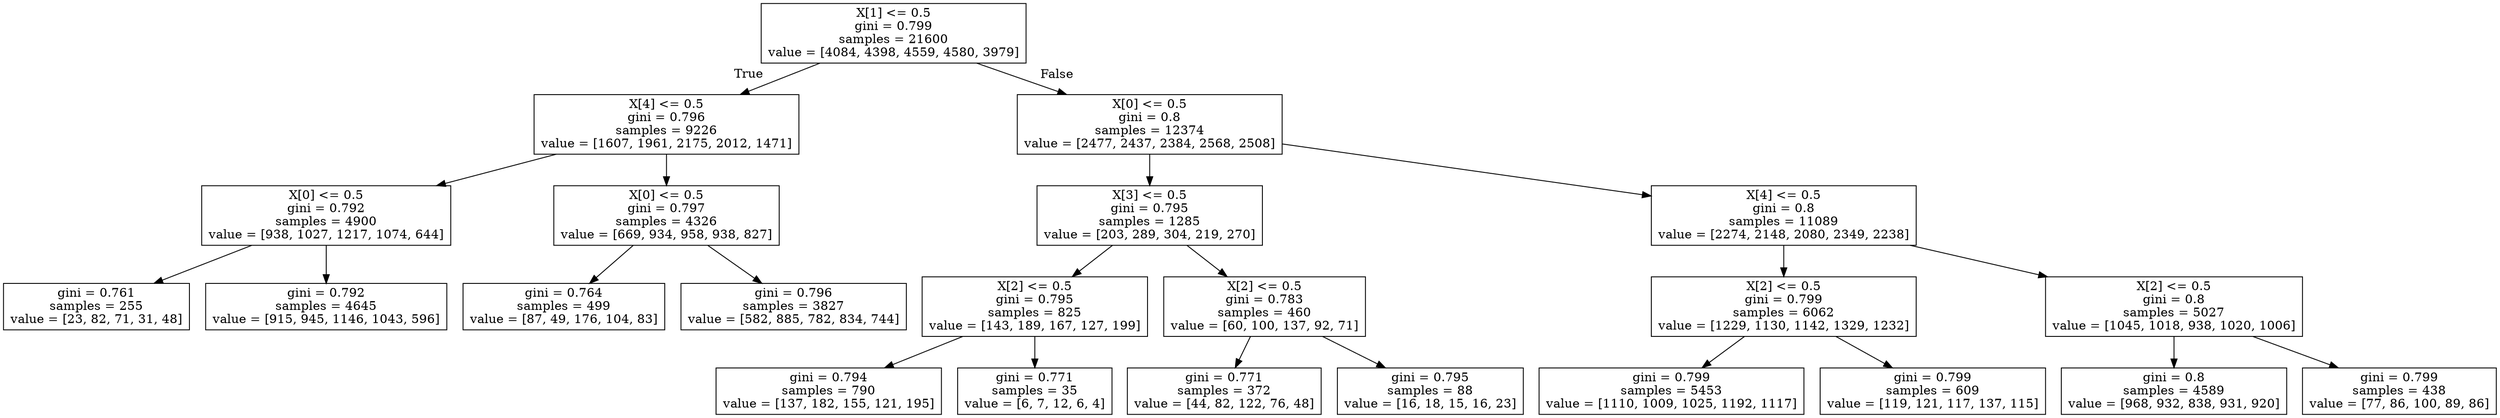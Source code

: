 digraph Tree {
node [shape=box] ;
0 [label="X[1] <= 0.5\ngini = 0.799\nsamples = 21600\nvalue = [4084, 4398, 4559, 4580, 3979]"] ;
1 [label="X[4] <= 0.5\ngini = 0.796\nsamples = 9226\nvalue = [1607, 1961, 2175, 2012, 1471]"] ;
0 -> 1 [labeldistance=2.5, labelangle=45, headlabel="True"] ;
2 [label="X[0] <= 0.5\ngini = 0.792\nsamples = 4900\nvalue = [938, 1027, 1217, 1074, 644]"] ;
1 -> 2 ;
3 [label="gini = 0.761\nsamples = 255\nvalue = [23, 82, 71, 31, 48]"] ;
2 -> 3 ;
4 [label="gini = 0.792\nsamples = 4645\nvalue = [915, 945, 1146, 1043, 596]"] ;
2 -> 4 ;
5 [label="X[0] <= 0.5\ngini = 0.797\nsamples = 4326\nvalue = [669, 934, 958, 938, 827]"] ;
1 -> 5 ;
6 [label="gini = 0.764\nsamples = 499\nvalue = [87, 49, 176, 104, 83]"] ;
5 -> 6 ;
7 [label="gini = 0.796\nsamples = 3827\nvalue = [582, 885, 782, 834, 744]"] ;
5 -> 7 ;
8 [label="X[0] <= 0.5\ngini = 0.8\nsamples = 12374\nvalue = [2477, 2437, 2384, 2568, 2508]"] ;
0 -> 8 [labeldistance=2.5, labelangle=-45, headlabel="False"] ;
9 [label="X[3] <= 0.5\ngini = 0.795\nsamples = 1285\nvalue = [203, 289, 304, 219, 270]"] ;
8 -> 9 ;
10 [label="X[2] <= 0.5\ngini = 0.795\nsamples = 825\nvalue = [143, 189, 167, 127, 199]"] ;
9 -> 10 ;
11 [label="gini = 0.794\nsamples = 790\nvalue = [137, 182, 155, 121, 195]"] ;
10 -> 11 ;
12 [label="gini = 0.771\nsamples = 35\nvalue = [6, 7, 12, 6, 4]"] ;
10 -> 12 ;
13 [label="X[2] <= 0.5\ngini = 0.783\nsamples = 460\nvalue = [60, 100, 137, 92, 71]"] ;
9 -> 13 ;
14 [label="gini = 0.771\nsamples = 372\nvalue = [44, 82, 122, 76, 48]"] ;
13 -> 14 ;
15 [label="gini = 0.795\nsamples = 88\nvalue = [16, 18, 15, 16, 23]"] ;
13 -> 15 ;
16 [label="X[4] <= 0.5\ngini = 0.8\nsamples = 11089\nvalue = [2274, 2148, 2080, 2349, 2238]"] ;
8 -> 16 ;
17 [label="X[2] <= 0.5\ngini = 0.799\nsamples = 6062\nvalue = [1229, 1130, 1142, 1329, 1232]"] ;
16 -> 17 ;
18 [label="gini = 0.799\nsamples = 5453\nvalue = [1110, 1009, 1025, 1192, 1117]"] ;
17 -> 18 ;
19 [label="gini = 0.799\nsamples = 609\nvalue = [119, 121, 117, 137, 115]"] ;
17 -> 19 ;
20 [label="X[2] <= 0.5\ngini = 0.8\nsamples = 5027\nvalue = [1045, 1018, 938, 1020, 1006]"] ;
16 -> 20 ;
21 [label="gini = 0.8\nsamples = 4589\nvalue = [968, 932, 838, 931, 920]"] ;
20 -> 21 ;
22 [label="gini = 0.799\nsamples = 438\nvalue = [77, 86, 100, 89, 86]"] ;
20 -> 22 ;
}
